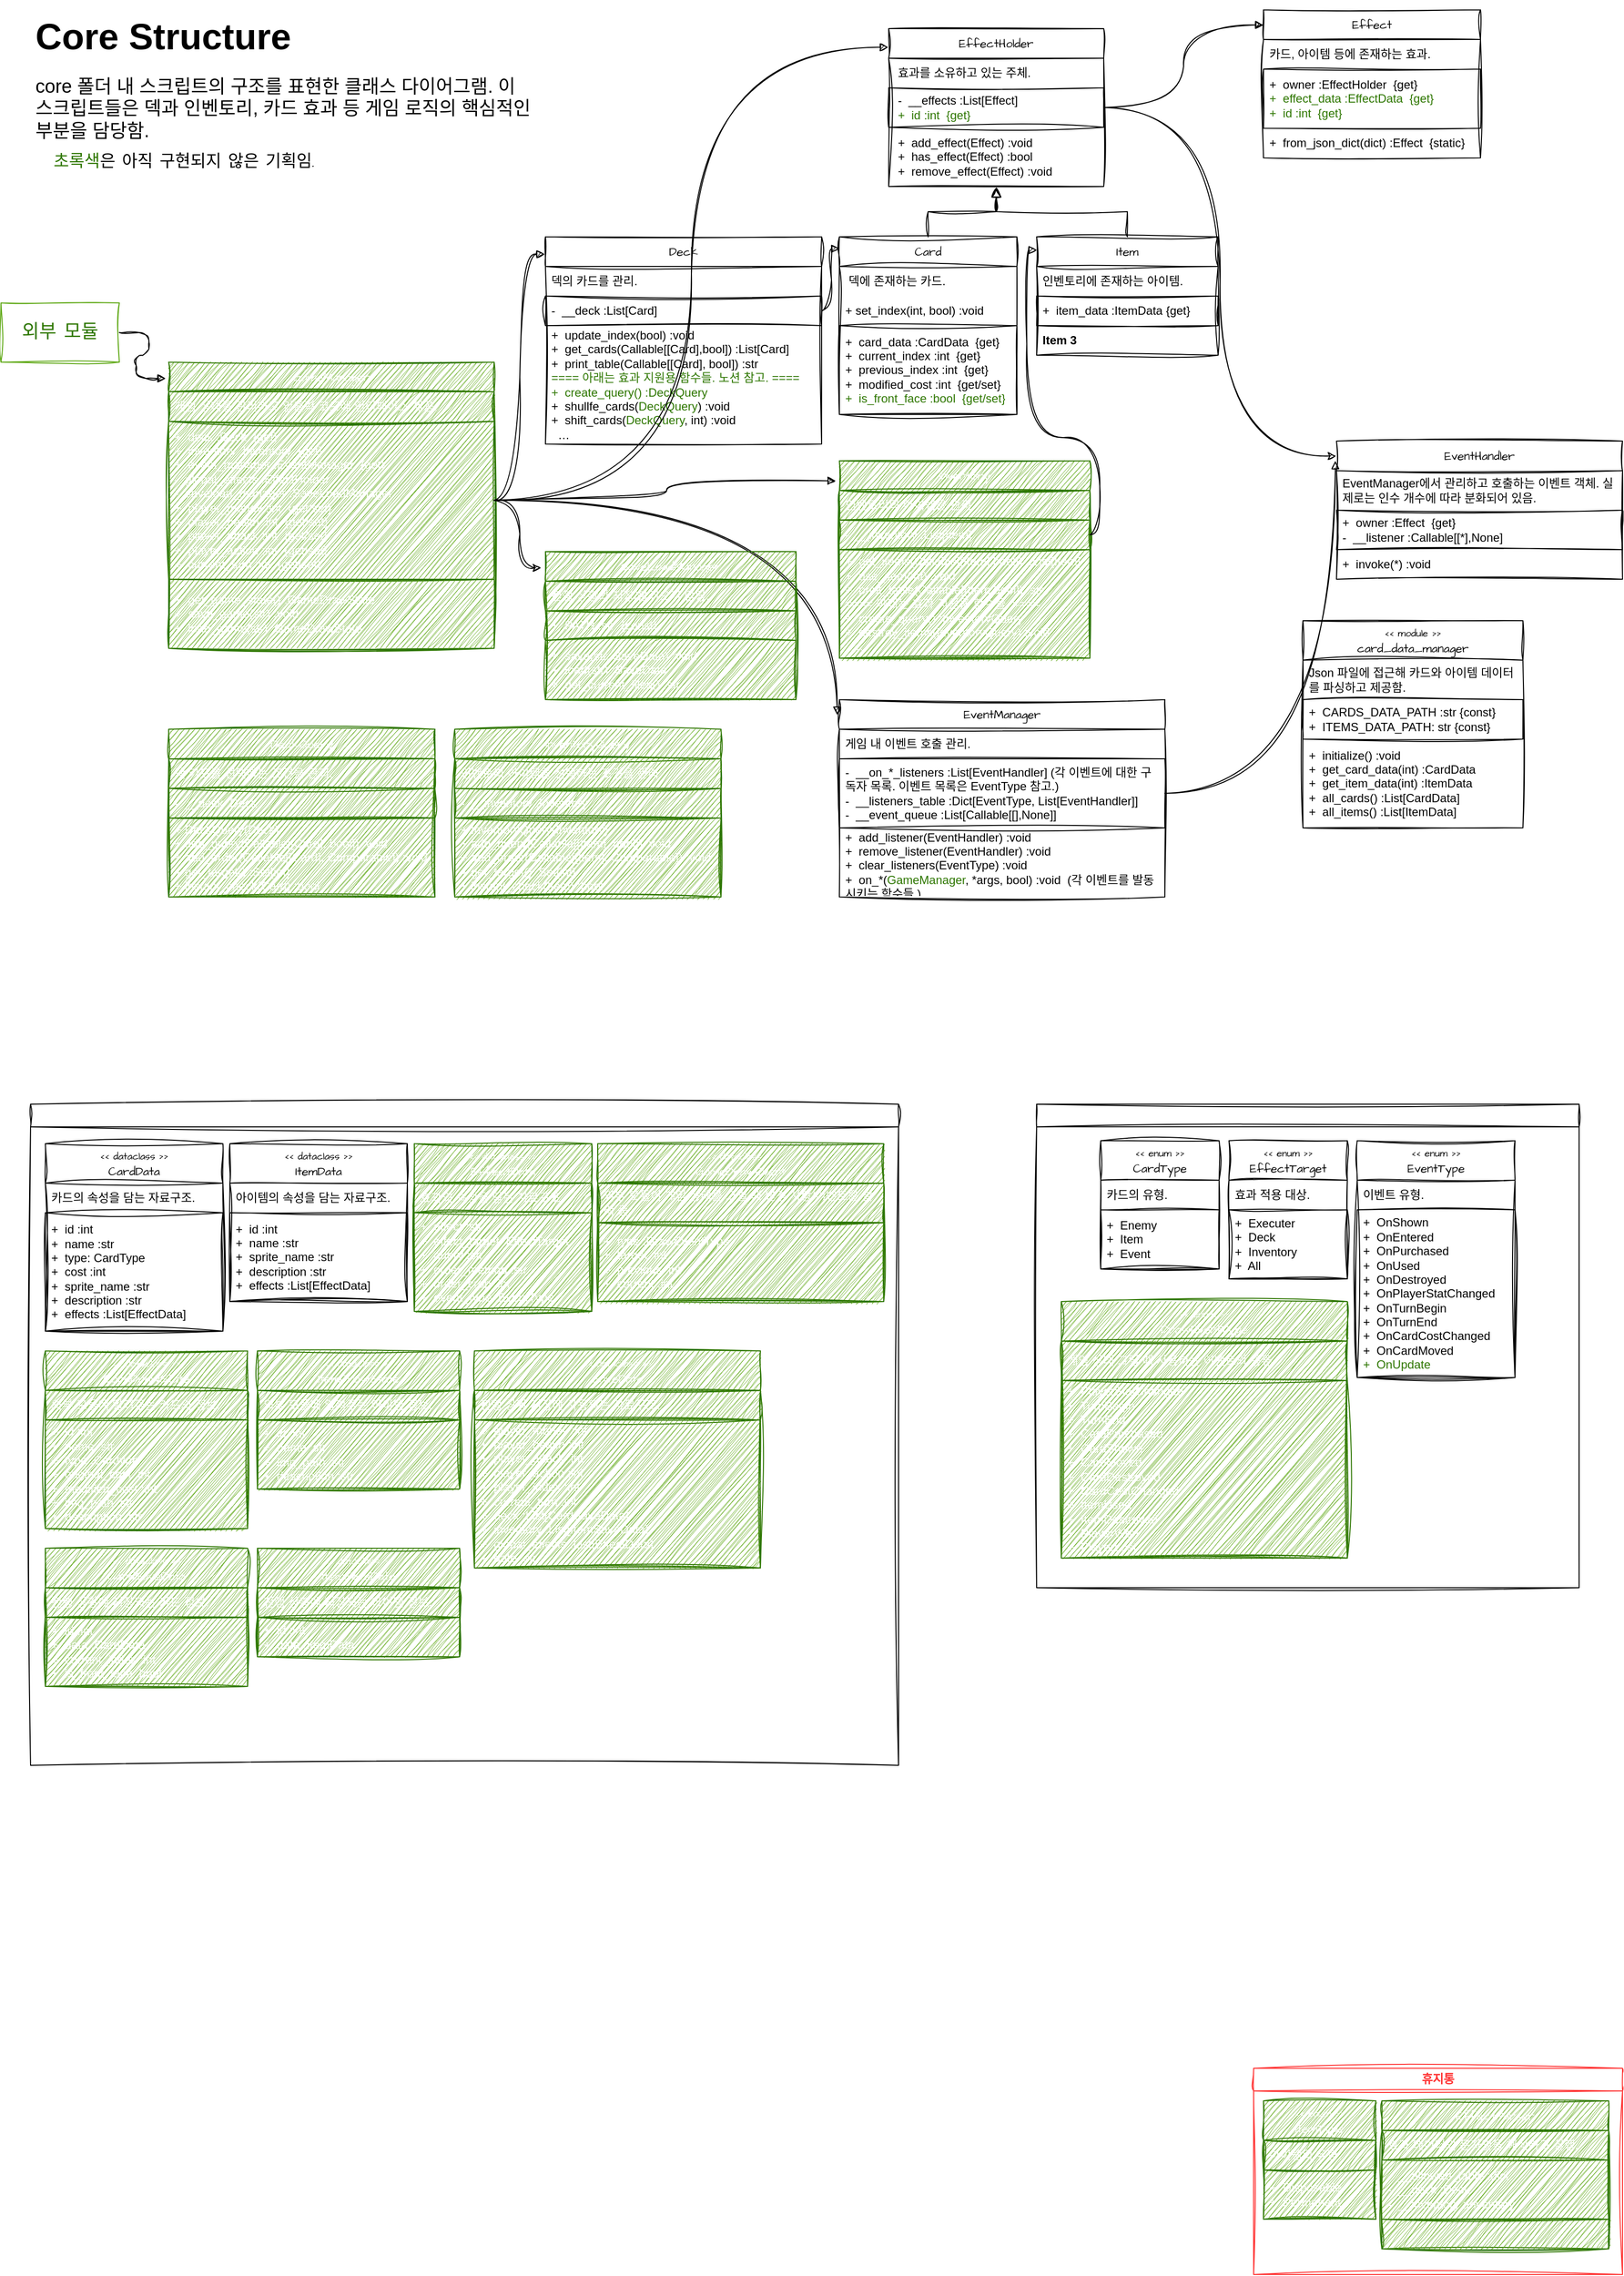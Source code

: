 <mxfile>
    <diagram id="jv4HWvHOGxTuTFB8GUG6" name="core_class_diagram">
        <mxGraphModel dx="1521" dy="735" grid="1" gridSize="10" guides="1" tooltips="1" connect="1" arrows="1" fold="1" page="1" pageScale="1" pageWidth="1654" pageHeight="2336" math="0" shadow="0">
            <root>
                <mxCell id="0"/>
                <mxCell id="1" parent="0"/>
                <mxCell id="2" value="&lt;font data-font-src=&quot;https://fonts.googleapis.com/css?family=Architects+Daughter&quot; face=&quot;Architects Daughter&quot;&gt;Card&lt;/font&gt;" style="swimlane;fontStyle=0;childLayout=stackLayout;horizontal=1;startSize=30;horizontalStack=0;resizeParent=1;resizeParentMax=0;resizeLast=0;collapsible=1;marginBottom=0;whiteSpace=wrap;html=1;rounded=0;sketch=1;curveFitting=1;jiggle=2;" parent="1" vertex="1">
                    <mxGeometry x="860" y="271" width="180" height="180" as="geometry"/>
                </mxCell>
                <mxCell id="3" value="&amp;nbsp;덱에 존재하는 카드." style="text;strokeColor=none;fillColor=none;align=left;verticalAlign=middle;spacingLeft=4;spacingRight=4;overflow=hidden;points=[[0,0.5],[1,0.5]];portConstraint=eastwest;rotatable=0;whiteSpace=wrap;html=1;rounded=0;sketch=1;curveFitting=1;jiggle=2;" parent="2" vertex="1">
                    <mxGeometry y="30" width="180" height="30" as="geometry"/>
                </mxCell>
                <mxCell id="5" value="+ set_index(int, bool) :void" style="text;strokeColor=none;fillColor=none;align=left;verticalAlign=middle;spacingLeft=4;spacingRight=4;overflow=hidden;points=[[0,0.5],[1,0.5]];portConstraint=eastwest;rotatable=0;whiteSpace=wrap;html=1;rounded=0;sketch=1;curveFitting=1;jiggle=2;" parent="2" vertex="1">
                    <mxGeometry y="60" width="180" height="30" as="geometry"/>
                </mxCell>
                <mxCell id="4" value="+&amp;nbsp; card_data :CardData&amp;nbsp; {get}&lt;br&gt;+&amp;nbsp; current_index :int&amp;nbsp; {get}&lt;br&gt;+&amp;nbsp; previous_index :int&amp;nbsp; {get}&lt;br&gt;+&amp;nbsp; modified_cost :int&amp;nbsp; {get/set}&lt;br&gt;&lt;font color=&quot;#2d7600&quot;&gt;+&amp;nbsp; is_front_face :bool&amp;nbsp; {get/set}&lt;/font&gt;" style="text;strokeColor=default;fillColor=none;align=left;verticalAlign=middle;spacingLeft=4;spacingRight=4;overflow=hidden;points=[[0,0.5],[1,0.5]];portConstraint=eastwest;rotatable=0;whiteSpace=wrap;html=1;rounded=0;sketch=1;curveFitting=1;jiggle=2;" parent="2" vertex="1">
                    <mxGeometry y="90" width="180" height="90" as="geometry"/>
                </mxCell>
                <mxCell id="6" value="&lt;font data-font-src=&quot;https://fonts.googleapis.com/css?family=Architects+Daughter&quot; face=&quot;Architects Daughter&quot;&gt;Item&lt;/font&gt;" style="swimlane;fontStyle=0;childLayout=stackLayout;horizontal=1;startSize=30;horizontalStack=0;resizeParent=1;resizeParentMax=0;resizeLast=0;collapsible=1;marginBottom=0;whiteSpace=wrap;html=1;rounded=0;sketch=1;curveFitting=1;jiggle=2;" parent="1" vertex="1">
                    <mxGeometry x="1060" y="271" width="184" height="120" as="geometry"/>
                </mxCell>
                <mxCell id="7" value="인벤토리에 존재하는 아이템." style="text;strokeColor=none;fillColor=none;align=left;verticalAlign=middle;spacingLeft=4;spacingRight=4;overflow=hidden;points=[[0,0.5],[1,0.5]];portConstraint=eastwest;rotatable=0;whiteSpace=wrap;html=1;rounded=0;sketch=1;curveFitting=1;jiggle=2;" parent="6" vertex="1">
                    <mxGeometry y="30" width="184" height="30" as="geometry"/>
                </mxCell>
                <mxCell id="8" value="+&amp;nbsp; item_data :ItemData {get}" style="text;strokeColor=default;fillColor=none;align=left;verticalAlign=middle;spacingLeft=4;spacingRight=4;overflow=hidden;points=[[0,0.5],[1,0.5]];portConstraint=eastwest;rotatable=0;whiteSpace=wrap;html=1;rounded=0;sketch=1;curveFitting=1;jiggle=2;" parent="6" vertex="1">
                    <mxGeometry y="60" width="184" height="30" as="geometry"/>
                </mxCell>
                <mxCell id="9" value="Item 3" style="text;strokeColor=none;fillColor=none;align=left;verticalAlign=middle;spacingLeft=4;spacingRight=4;overflow=hidden;points=[[0,0.5],[1,0.5]];portConstraint=eastwest;rotatable=0;whiteSpace=wrap;html=1;rounded=0;sketch=1;curveFitting=1;jiggle=2;fontStyle=1" parent="6" vertex="1">
                    <mxGeometry y="90" width="184" height="30" as="geometry"/>
                </mxCell>
                <mxCell id="10" value="&lt;font data-font-src=&quot;https://fonts.googleapis.com/css?family=Architects+Daughter&quot; face=&quot;Architects Daughter&quot;&gt;EffectHolder&lt;/font&gt;" style="swimlane;fontStyle=0;childLayout=stackLayout;horizontal=1;startSize=30;horizontalStack=0;resizeParent=1;resizeParentMax=0;resizeLast=0;collapsible=1;marginBottom=0;whiteSpace=wrap;html=1;rounded=0;sketch=1;curveFitting=1;jiggle=2;" parent="1" vertex="1">
                    <mxGeometry x="910" y="60" width="218" height="160" as="geometry"/>
                </mxCell>
                <mxCell id="11" value="&amp;nbsp;효과를 소유하고 있는 주체." style="text;strokeColor=none;fillColor=none;align=left;verticalAlign=middle;spacingLeft=4;spacingRight=4;overflow=hidden;points=[[0,0.5],[1,0.5]];portConstraint=eastwest;rotatable=0;whiteSpace=wrap;html=1;rounded=0;sketch=1;curveFitting=1;jiggle=2;" parent="10" vertex="1">
                    <mxGeometry y="30" width="218" height="30" as="geometry"/>
                </mxCell>
                <mxCell id="12" value="&amp;nbsp;-&amp;nbsp; __effects :List[Effect]&lt;br&gt;&amp;nbsp;&lt;font color=&quot;#2d7600&quot;&gt;+&amp;nbsp; id :int&amp;nbsp; {get}&lt;br&gt;&lt;/font&gt;" style="text;strokeColor=default;fillColor=none;align=left;verticalAlign=middle;spacingLeft=4;spacingRight=4;overflow=hidden;points=[[0,0.5],[1,0.5]];portConstraint=eastwest;rotatable=0;whiteSpace=wrap;html=1;rounded=0;sketch=1;curveFitting=1;jiggle=2;" parent="10" vertex="1">
                    <mxGeometry y="60" width="218" height="40" as="geometry"/>
                </mxCell>
                <mxCell id="13" value="&amp;nbsp;+&amp;nbsp; add_effect(Effect) :void&lt;br&gt;&amp;nbsp;+&amp;nbsp; has_effect(Effect) :bool&lt;br&gt;&amp;nbsp;+&amp;nbsp; remove_effect(Effect) :void" style="text;strokeColor=none;fillColor=none;align=left;verticalAlign=middle;spacingLeft=4;spacingRight=4;overflow=hidden;points=[[0,0.5],[1,0.5]];portConstraint=eastwest;rotatable=0;whiteSpace=wrap;html=1;rounded=0;sketch=1;curveFitting=1;jiggle=2;" parent="10" vertex="1">
                    <mxGeometry y="100" width="218" height="60" as="geometry"/>
                </mxCell>
                <mxCell id="15" value="" style="endArrow=block;html=1;exitX=0.5;exitY=0;exitDx=0;exitDy=0;entryX=0.501;entryY=1.01;entryDx=0;entryDy=0;entryPerimeter=0;endFill=0;strokeWidth=1;sketch=1;curveFitting=1;jiggle=2;rounded=0;edgeStyle=orthogonalEdgeStyle;endSize=8;" parent="1" source="2" target="13" edge="1">
                    <mxGeometry width="50" height="50" relative="1" as="geometry">
                        <mxPoint x="850" y="271" as="sourcePoint"/>
                        <mxPoint x="1068" y="301" as="targetPoint"/>
                    </mxGeometry>
                </mxCell>
                <mxCell id="16" value="" style="endArrow=block;html=1;exitX=0.5;exitY=0;exitDx=0;exitDy=0;endFill=0;strokeWidth=1;entryX=0.501;entryY=1.01;entryDx=0;entryDy=0;entryPerimeter=0;sketch=1;curveFitting=1;jiggle=2;rounded=0;edgeStyle=orthogonalEdgeStyle;endSize=8;" parent="1" source="6" target="13" edge="1">
                    <mxGeometry width="50" height="50" relative="1" as="geometry">
                        <mxPoint x="840" y="281" as="sourcePoint"/>
                        <mxPoint x="908" y="231" as="targetPoint"/>
                    </mxGeometry>
                </mxCell>
                <mxCell id="17" value="&lt;h1 style=&quot;&quot;&gt;&lt;font style=&quot;font-size: 37px;&quot;&gt;Core Structure&lt;/font&gt;&lt;/h1&gt;&lt;p style=&quot;&quot;&gt;&lt;font style=&quot;font-size: 19px;&quot;&gt;core 폴더 내 스크립트의 구조를 표현한 클래스 다이어그램. 이 스크립트들은 덱과 인벤토리, 카드 효과 등 게임 로직의 핵심적인 부분을 담당함.&lt;/font&gt;&lt;/p&gt;" style="text;html=1;strokeColor=none;fillColor=none;spacing=5;spacingTop=-20;whiteSpace=wrap;overflow=hidden;rounded=0;sketch=1;curveFitting=1;jiggle=2;" parent="1" vertex="1">
                    <mxGeometry x="40" y="41" width="510" height="139" as="geometry"/>
                </mxCell>
                <mxCell id="18" value="&lt;font style=&quot;&quot; data-font-src=&quot;https://fonts.googleapis.com/css?family=Architects+Daughter&quot; face=&quot;Architects Daughter&quot;&gt;&lt;font style=&quot;font-size: 10px;&quot;&gt;&amp;lt;&amp;lt; module &amp;gt;&amp;gt;&lt;/font&gt;&lt;br&gt;card_data_manager&lt;/font&gt;" style="swimlane;fontStyle=0;childLayout=stackLayout;horizontal=1;startSize=40;horizontalStack=0;resizeParent=1;resizeParentMax=0;resizeLast=0;collapsible=1;marginBottom=0;whiteSpace=wrap;html=1;rounded=0;sketch=1;curveFitting=1;jiggle=2;" parent="1" vertex="1">
                    <mxGeometry x="1330" y="660" width="223" height="210" as="geometry">
                        <mxRectangle x="41" y="720" width="150" height="40" as="alternateBounds"/>
                    </mxGeometry>
                </mxCell>
                <mxCell id="19" value="Json 파일에 접근해 카드와 아이템 데이터를 파싱하고 제공함." style="text;strokeColor=none;fillColor=none;align=left;verticalAlign=middle;spacingLeft=4;spacingRight=4;overflow=hidden;points=[[0,0.5],[1,0.5]];portConstraint=eastwest;rotatable=0;whiteSpace=wrap;html=1;rounded=0;sketch=1;curveFitting=1;jiggle=2;" parent="18" vertex="1">
                    <mxGeometry y="40" width="223" height="40" as="geometry"/>
                </mxCell>
                <mxCell id="20" value="+&amp;nbsp; CARDS_DATA_PATH :str {const}&lt;br&gt;+&amp;nbsp; ITEMS_DATA_PATH: str {const}" style="text;strokeColor=default;fillColor=none;align=left;verticalAlign=middle;spacingLeft=4;spacingRight=4;overflow=hidden;points=[[0,0.5],[1,0.5]];portConstraint=eastwest;rotatable=0;whiteSpace=wrap;html=1;rounded=0;sketch=1;curveFitting=1;jiggle=2;" parent="18" vertex="1">
                    <mxGeometry y="80" width="223" height="40" as="geometry"/>
                </mxCell>
                <mxCell id="21" value="+&amp;nbsp; initialize() :void&lt;br&gt;+&amp;nbsp; get_card_data(int) :CardData&lt;br&gt;+&amp;nbsp; get_item_data(int) :ItemData&lt;br&gt;+&amp;nbsp; all_cards() :List[CardData]&lt;br&gt;+&amp;nbsp; all_items() :List[ItemData]" style="text;strokeColor=none;fillColor=none;align=left;verticalAlign=middle;spacingLeft=4;spacingRight=4;overflow=hidden;points=[[0,0.5],[1,0.5]];portConstraint=eastwest;rotatable=0;whiteSpace=wrap;html=1;rounded=0;sketch=1;curveFitting=1;jiggle=2;" parent="18" vertex="1">
                    <mxGeometry y="120" width="223" height="90" as="geometry"/>
                </mxCell>
                <mxCell id="22" value="&lt;font data-font-src=&quot;https://fonts.googleapis.com/css?family=Architects+Daughter&quot; face=&quot;Architects Daughter&quot;&gt;Deck&lt;/font&gt;" style="swimlane;fontStyle=0;childLayout=stackLayout;horizontal=1;startSize=30;horizontalStack=0;resizeParent=1;resizeParentMax=0;resizeLast=0;collapsible=1;marginBottom=0;whiteSpace=wrap;html=1;rounded=0;sketch=1;curveFitting=1;jiggle=2;" parent="1" vertex="1">
                    <mxGeometry x="562" y="271" width="280" height="210" as="geometry"/>
                </mxCell>
                <mxCell id="23" value="덱의 카드를 관리." style="text;strokeColor=none;fillColor=none;align=left;verticalAlign=middle;spacingLeft=4;spacingRight=4;overflow=hidden;points=[[0,0.5],[1,0.5]];portConstraint=eastwest;rotatable=0;whiteSpace=wrap;html=1;rounded=0;sketch=1;curveFitting=1;jiggle=2;" parent="22" vertex="1">
                    <mxGeometry y="30" width="280" height="30" as="geometry"/>
                </mxCell>
                <mxCell id="24" value="-&amp;nbsp; __deck :List[Card]" style="text;strokeColor=default;fillColor=none;align=left;verticalAlign=middle;spacingLeft=4;spacingRight=4;overflow=hidden;points=[[0,0.5],[1,0.5]];portConstraint=eastwest;rotatable=0;whiteSpace=wrap;html=1;rounded=0;sketch=1;curveFitting=1;jiggle=2;" parent="22" vertex="1">
                    <mxGeometry y="60" width="280" height="30" as="geometry"/>
                </mxCell>
                <mxCell id="25" value="+&amp;nbsp; update_index(bool) :void&lt;br&gt;+&amp;nbsp; get_cards(Callable[[Card],bool]) :List[Card]&lt;br&gt;+&amp;nbsp; print_table(Callable[[Card], bool]) :str&lt;br&gt;&lt;font color=&quot;#2d7600&quot;&gt;==== 아래는 효과 지원용 함수들. 노션 참고. ====&lt;br&gt;+&amp;nbsp; create_query() :DeckQuery&lt;/font&gt;&lt;br&gt;+&amp;nbsp; shullfe_cards(&lt;font color=&quot;#2d7600&quot;&gt;DeckQuery&lt;/font&gt;) :void&lt;br&gt;+&amp;nbsp; shift_cards(&lt;font color=&quot;#2d7600&quot;&gt;DeckQuery&lt;/font&gt;, int) :void&lt;br&gt;&amp;nbsp; …" style="text;strokeColor=none;fillColor=none;align=left;verticalAlign=middle;spacingLeft=4;spacingRight=4;overflow=hidden;points=[[0,0.5],[1,0.5]];portConstraint=eastwest;rotatable=0;whiteSpace=wrap;html=1;rounded=0;sketch=1;curveFitting=1;jiggle=2;" parent="22" vertex="1">
                    <mxGeometry y="90" width="280" height="120" as="geometry"/>
                </mxCell>
                <mxCell id="26" value="&lt;font data-font-src=&quot;https://fonts.googleapis.com/css?family=Architects+Daughter&quot; face=&quot;Architects Daughter&quot;&gt;Effect&lt;/font&gt;" style="swimlane;fontStyle=0;childLayout=stackLayout;horizontal=1;startSize=30;horizontalStack=0;resizeParent=1;resizeParentMax=0;resizeLast=0;collapsible=1;marginBottom=0;whiteSpace=wrap;html=1;rounded=0;sketch=1;curveFitting=1;jiggle=2;" parent="1" vertex="1">
                    <mxGeometry x="1290" y="41" width="220" height="150" as="geometry"/>
                </mxCell>
                <mxCell id="27" value="카드, 아이템 등에 존재하는 효과." style="text;strokeColor=none;fillColor=none;align=left;verticalAlign=middle;spacingLeft=4;spacingRight=4;overflow=hidden;points=[[0,0.5],[1,0.5]];portConstraint=eastwest;rotatable=0;whiteSpace=wrap;html=1;rounded=0;sketch=1;curveFitting=1;jiggle=2;" parent="26" vertex="1">
                    <mxGeometry y="30" width="220" height="30" as="geometry"/>
                </mxCell>
                <mxCell id="28" value="+&amp;nbsp; owner :EffectHolder&amp;nbsp; {get}&lt;br&gt;&lt;font color=&quot;#2d7600&quot;&gt;+&amp;nbsp; effect_data :EffectData&amp;nbsp; {get}&lt;br&gt;+&amp;nbsp; id :int&amp;nbsp; {get}&lt;br&gt;&lt;/font&gt;" style="text;strokeColor=default;fillColor=none;align=left;verticalAlign=middle;spacingLeft=4;spacingRight=4;overflow=hidden;points=[[0,0.5],[1,0.5]];portConstraint=eastwest;rotatable=0;whiteSpace=wrap;html=1;rounded=0;sketch=1;curveFitting=1;jiggle=2;" parent="26" vertex="1">
                    <mxGeometry y="60" width="220" height="60" as="geometry"/>
                </mxCell>
                <mxCell id="29" value="+&amp;nbsp; from_json_dict(dict) :Effect&amp;nbsp; {static}" style="text;strokeColor=none;fillColor=none;align=left;verticalAlign=middle;spacingLeft=4;spacingRight=4;overflow=hidden;points=[[0,0.5],[1,0.5]];portConstraint=eastwest;rotatable=0;whiteSpace=wrap;html=1;rounded=0;sketch=1;curveFitting=1;jiggle=2;" parent="26" vertex="1">
                    <mxGeometry y="120" width="220" height="30" as="geometry"/>
                </mxCell>
                <mxCell id="30" value="&lt;font data-font-src=&quot;https://fonts.googleapis.com/css?family=Architects+Daughter&quot; face=&quot;Architects Daughter&quot;&gt;EventManager&lt;/font&gt;" style="swimlane;fontStyle=0;childLayout=stackLayout;horizontal=1;startSize=30;horizontalStack=0;resizeParent=1;resizeParentMax=0;resizeLast=0;collapsible=1;marginBottom=0;whiteSpace=wrap;html=1;rounded=0;sketch=1;curveFitting=1;jiggle=2;" parent="1" vertex="1">
                    <mxGeometry x="860" y="740" width="330" height="200" as="geometry"/>
                </mxCell>
                <mxCell id="31" value="게임 내 이벤트 호출 관리." style="text;strokeColor=none;fillColor=none;align=left;verticalAlign=middle;spacingLeft=4;spacingRight=4;overflow=hidden;points=[[0,0.5],[1,0.5]];portConstraint=eastwest;rotatable=0;whiteSpace=wrap;html=1;rounded=0;sketch=1;curveFitting=1;jiggle=2;" parent="30" vertex="1">
                    <mxGeometry y="30" width="330" height="30" as="geometry"/>
                </mxCell>
                <mxCell id="32" value="-&amp;nbsp; __on_*_listeners :List[EventHandler] (각 이벤트에 대한 구독자 목록. 이벤트 목록은 EventType 참고.)&lt;br&gt;-&amp;nbsp; __listeners_table :Dict[EventType, List[EventHandler]]&lt;br&gt;-&amp;nbsp; __event_queue :List[Callable[[],None]]" style="text;strokeColor=default;fillColor=none;align=left;verticalAlign=middle;spacingLeft=4;spacingRight=4;overflow=hidden;points=[[0,0.5],[1,0.5]];portConstraint=eastwest;rotatable=0;whiteSpace=wrap;html=1;rounded=0;sketch=1;curveFitting=1;jiggle=2;" parent="30" vertex="1">
                    <mxGeometry y="60" width="330" height="70" as="geometry"/>
                </mxCell>
                <mxCell id="33" value="+&amp;nbsp; add_listener(EventHandler) :void&lt;br&gt;+&amp;nbsp; remove_listener(EventHandler) :void&lt;br&gt;+&amp;nbsp; clear_listeners(EventType) :void&lt;br&gt;+&amp;nbsp; on_*(&lt;font color=&quot;#2d7600&quot;&gt;GameManager&lt;/font&gt;, *args, bool) :void&amp;nbsp; (각 이벤트를 발동시키는 함수들.)" style="text;strokeColor=none;fillColor=none;align=left;verticalAlign=middle;spacingLeft=4;spacingRight=4;overflow=hidden;points=[[0,0.5],[1,0.5]];portConstraint=eastwest;rotatable=0;whiteSpace=wrap;html=1;rounded=0;sketch=1;curveFitting=1;jiggle=2;" parent="30" vertex="1">
                    <mxGeometry y="130" width="330" height="70" as="geometry"/>
                </mxCell>
                <mxCell id="49" value="&lt;font data-font-src=&quot;https://fonts.googleapis.com/css?family=Architects+Daughter&quot; face=&quot;Architects Daughter&quot;&gt;EventHandler&lt;/font&gt;" style="swimlane;fontStyle=0;childLayout=stackLayout;horizontal=1;startSize=30;horizontalStack=0;resizeParent=1;resizeParentMax=0;resizeLast=0;collapsible=1;marginBottom=0;whiteSpace=wrap;html=1;rounded=0;sketch=1;curveFitting=1;jiggle=2;" parent="1" vertex="1">
                    <mxGeometry x="1364" y="478" width="290" height="140" as="geometry"/>
                </mxCell>
                <mxCell id="50" value="EventManager에서 관리하고 호출하는 이벤트 객체. 실제로는 인수 개수에 따라 분화되어 있음." style="text;strokeColor=none;fillColor=none;align=left;verticalAlign=middle;spacingLeft=4;spacingRight=4;overflow=hidden;points=[[0,0.5],[1,0.5]];portConstraint=eastwest;rotatable=0;whiteSpace=wrap;html=1;rounded=0;sketch=1;curveFitting=1;jiggle=2;" parent="49" vertex="1">
                    <mxGeometry y="30" width="290" height="40" as="geometry"/>
                </mxCell>
                <mxCell id="51" value="+&amp;nbsp; owner :Effect&amp;nbsp; {get}&lt;br&gt;-&amp;nbsp; __listener :Callable[[*],None]" style="text;strokeColor=default;fillColor=none;align=left;verticalAlign=middle;spacingLeft=4;spacingRight=4;overflow=hidden;points=[[0,0.5],[1,0.5]];portConstraint=eastwest;rotatable=0;whiteSpace=wrap;html=1;rounded=0;sketch=1;curveFitting=1;jiggle=2;" parent="49" vertex="1">
                    <mxGeometry y="70" width="290" height="40" as="geometry"/>
                </mxCell>
                <mxCell id="52" value="+&amp;nbsp; invoke(*) :void" style="text;strokeColor=none;fillColor=none;align=left;verticalAlign=middle;spacingLeft=4;spacingRight=4;overflow=hidden;points=[[0,0.5],[1,0.5]];portConstraint=eastwest;rotatable=0;whiteSpace=wrap;html=1;rounded=0;sketch=1;curveFitting=1;jiggle=2;" parent="49" vertex="1">
                    <mxGeometry y="110" width="290" height="30" as="geometry"/>
                </mxCell>
                <mxCell id="63" style="edgeStyle=orthogonalEdgeStyle;sketch=1;hachureGap=4;jiggle=2;curveFitting=1;html=1;exitX=1;exitY=0.5;exitDx=0;exitDy=0;entryX=0;entryY=0.102;entryDx=0;entryDy=0;entryPerimeter=0;fontFamily=Architects Daughter;fontSource=https%3A%2F%2Ffonts.googleapis.com%2Fcss%3Ffamily%3DArchitects%2BDaughter;fontSize=16;endArrow=block;endFill=1;strokeWidth=1;curved=1;" parent="1" source="12" target="26" edge="1">
                    <mxGeometry relative="1" as="geometry"/>
                </mxCell>
                <mxCell id="65" style="edgeStyle=orthogonalEdgeStyle;sketch=1;hachureGap=4;jiggle=2;curveFitting=1;html=1;exitX=1;exitY=0.5;exitDx=0;exitDy=0;entryX=0.001;entryY=0.067;entryDx=0;entryDy=0;entryPerimeter=0;fontFamily=Architects Daughter;fontSource=https%3A%2F%2Ffonts.googleapis.com%2Fcss%3Ffamily%3DArchitects%2BDaughter;fontSize=16;endArrow=block;endFill=1;strokeWidth=1;curved=1;" parent="1" source="24" target="2" edge="1">
                    <mxGeometry relative="1" as="geometry">
                        <mxPoint x="667" y="392" as="sourcePoint"/>
                        <mxPoint x="834" y="332.3" as="targetPoint"/>
                    </mxGeometry>
                </mxCell>
                <mxCell id="73" value="&lt;font color=&quot;#2d7600&quot; style=&quot;font-size: 17px;&quot;&gt;초록색&lt;/font&gt;은 아직 구현되지 않은 기획임." style="text;html=1;align=center;verticalAlign=middle;resizable=0;points=[];autosize=1;strokeColor=none;fillColor=none;fontSize=17;fontFamily=Architects Daughter;sketch=1;hachureGap=4;jiggle=2;curveFitting=1;fontSource=https%3A%2F%2Ffonts.googleapis.com%2Fcss%3Ffamily%3DArchitects%2BDaughter;" parent="1" vertex="1">
                    <mxGeometry x="40" y="180" width="310" height="30" as="geometry"/>
                </mxCell>
                <mxCell id="74" value="&lt;font face=&quot;Architects Daughter&quot;&gt;Inventory&lt;/font&gt;" style="swimlane;fontStyle=0;childLayout=stackLayout;horizontal=1;startSize=30;horizontalStack=0;resizeParent=1;resizeParentMax=0;resizeLast=0;collapsible=1;marginBottom=0;whiteSpace=wrap;html=1;rounded=0;sketch=1;curveFitting=1;jiggle=2;fillColor=#60a917;fontColor=#ffffff;strokeColor=#2D7600;" parent="1" vertex="1">
                    <mxGeometry x="860" y="498" width="254" height="200" as="geometry"/>
                </mxCell>
                <mxCell id="75" value="인벤토리의 아이템을 관리." style="text;strokeColor=#2D7600;fillColor=#60a917;align=left;verticalAlign=middle;spacingLeft=4;spacingRight=4;overflow=hidden;points=[[0,0.5],[1,0.5]];portConstraint=eastwest;rotatable=0;whiteSpace=wrap;html=1;rounded=0;sketch=1;curveFitting=1;jiggle=2;fontColor=#ffffff;" parent="74" vertex="1">
                    <mxGeometry y="30" width="254" height="30" as="geometry"/>
                </mxCell>
                <mxCell id="76" value="-&amp;nbsp; __inventory :List[Item]" style="text;strokeColor=#2D7600;fillColor=#60a917;align=left;verticalAlign=middle;spacingLeft=4;spacingRight=4;overflow=hidden;points=[[0,0.5],[1,0.5]];portConstraint=eastwest;rotatable=0;whiteSpace=wrap;html=1;rounded=0;sketch=1;curveFitting=1;jiggle=2;fontColor=#ffffff;" parent="74" vertex="1">
                    <mxGeometry y="60" width="254" height="30" as="geometry"/>
                </mxCell>
                <mxCell id="77" value="+&amp;nbsp; get_items(Callable[[Item],bool])&amp;nbsp; :List[Item]&lt;br&gt;+&amp;nbsp; use_item(int) :void&lt;br&gt;+&amp;nbsp; print_table(Callable[[Item,bool]) :str&lt;br&gt;==== 아래는 효과 지원용 함수들. ====&lt;br&gt;+&amp;nbsp; create_query() :InventoryQuery&lt;br&gt;+&amp;nbsp; destroy_items(InventoryQuery) :void&lt;br&gt;&amp;nbsp; …" style="text;strokeColor=#2D7600;fillColor=#60a917;align=left;verticalAlign=middle;spacingLeft=4;spacingRight=4;overflow=hidden;points=[[0,0.5],[1,0.5]];portConstraint=eastwest;rotatable=0;whiteSpace=wrap;html=1;rounded=0;sketch=1;curveFitting=1;jiggle=2;fontColor=#ffffff;" parent="74" vertex="1">
                    <mxGeometry y="90" width="254" height="110" as="geometry"/>
                </mxCell>
                <mxCell id="78" style="edgeStyle=orthogonalEdgeStyle;curved=1;sketch=1;hachureGap=4;jiggle=2;curveFitting=1;html=1;exitX=1;exitY=0.5;exitDx=0;exitDy=0;entryX=0.002;entryY=0.112;entryDx=0;entryDy=0;entryPerimeter=0;strokeWidth=1;fontFamily=Architects Daughter;fontSource=https%3A%2F%2Ffonts.googleapis.com%2Fcss%3Ffamily%3DArchitects%2BDaughter;fontSize=12;fontColor=#2d7600;endArrow=block;endFill=1;" parent="1" source="76" target="6" edge="1">
                    <mxGeometry relative="1" as="geometry"/>
                </mxCell>
                <mxCell id="82" value="&lt;font data-font-src=&quot;https://fonts.googleapis.com/css?family=Architects+Daughter&quot; face=&quot;Architects Daughter&quot;&gt;GameManager&lt;/font&gt;" style="swimlane;fontStyle=0;childLayout=stackLayout;horizontal=1;startSize=30;horizontalStack=0;resizeParent=1;resizeParentMax=0;resizeLast=0;collapsible=1;marginBottom=0;whiteSpace=wrap;html=1;rounded=0;sketch=1;curveFitting=1;jiggle=2;strokeColor=#2D7600;fillColor=#60a917;fontColor=#ffffff;" parent="1" vertex="1">
                    <mxGeometry x="180" y="398" width="330" height="290" as="geometry"/>
                </mxCell>
                <mxCell id="83" value="게임 상태를 관리하고 입출력 코드에 인터페이스 제공." style="text;strokeColor=#2D7600;fillColor=#60a917;align=left;verticalAlign=middle;spacingLeft=4;spacingRight=4;overflow=hidden;points=[[0,0.5],[1,0.5]];portConstraint=eastwest;rotatable=0;whiteSpace=wrap;html=1;rounded=0;sketch=1;curveFitting=1;jiggle=2;fontColor=#ffffff;" parent="82" vertex="1">
                    <mxGeometry y="30" width="330" height="30" as="geometry"/>
                </mxCell>
                <mxCell id="84" value="+&amp;nbsp; deck :Deck&amp;nbsp; {get}&lt;br&gt;+&amp;nbsp; inventory :Inventory&amp;nbsp; {get}&lt;br&gt;+&amp;nbsp; event_manager :EventManager&amp;nbsp; {get}&lt;br&gt;-&amp;nbsp; global_effects :EffectHolder&lt;br&gt;-&amp;nbsp; saveload_manager :SaveLoadManager&lt;br&gt;+&amp;nbsp; player_money :int&amp;nbsp; {get/set}&lt;br&gt;+&amp;nbsp; player_health :int&amp;nbsp; {get/set}&lt;br&gt;+&amp;nbsp; player_attack :int&amp;nbsp; {get/set}&lt;br&gt;+&amp;nbsp; player_action :int&amp;nbsp; {get/set}&lt;br&gt;+&amp;nbsp; current_turn :int&amp;nbsp; {get/set}" style="text;strokeColor=#2D7600;fillColor=#60a917;align=left;verticalAlign=middle;spacingLeft=4;spacingRight=4;overflow=hidden;points=[[0,0.5],[1,0.5]];portConstraint=eastwest;rotatable=0;whiteSpace=wrap;html=1;rounded=0;sketch=1;curveFitting=1;jiggle=2;fontColor=#ffffff;" parent="82" vertex="1">
                    <mxGeometry y="60" width="330" height="160" as="geometry"/>
                </mxCell>
                <mxCell id="85" value="+&amp;nbsp; get_game_state() :GameDrawState&lt;br&gt;+&amp;nbsp; save_game(str) :void&lt;br&gt;+&amp;nbsp; load_game(str) :GameDrawState" style="text;strokeColor=#2D7600;fillColor=#60a917;align=left;verticalAlign=middle;spacingLeft=4;spacingRight=4;overflow=hidden;points=[[0,0.5],[1,0.5]];portConstraint=eastwest;rotatable=0;whiteSpace=wrap;html=1;rounded=0;sketch=1;curveFitting=1;jiggle=2;fontColor=#ffffff;" parent="82" vertex="1">
                    <mxGeometry y="220" width="330" height="70" as="geometry"/>
                </mxCell>
                <mxCell id="86" value="&lt;font&gt;휴지통&lt;/font&gt;" style="swimlane;whiteSpace=wrap;html=1;sketch=1;hachureGap=4;jiggle=2;curveFitting=1;fontFamily=Architects Daughter;fontSource=https%3A%2F%2Ffonts.googleapis.com%2Fcss%3Ffamily%3DArchitects%2BDaughter;fontSize=12;fontColor=#FF3333;strokeColor=#FF3333;" parent="1" vertex="1">
                    <mxGeometry x="1280" y="2127" width="374" height="209" as="geometry"/>
                </mxCell>
                <mxCell id="79" value="&lt;span style=&quot;font-family: &amp;quot;Architects Daughter&amp;quot;; font-size: 10px;&quot;&gt;&amp;lt;&amp;lt; enum &amp;gt;&amp;gt;&lt;/span&gt;&lt;font face=&quot;Architects Daughter&quot;&gt;&lt;br&gt;ItemType&lt;/font&gt;" style="swimlane;fontStyle=0;childLayout=stackLayout;horizontal=1;startSize=40;horizontalStack=0;resizeParent=1;resizeParentMax=0;resizeLast=0;collapsible=1;marginBottom=0;whiteSpace=wrap;html=1;rounded=0;sketch=1;curveFitting=1;jiggle=2;fillColor=#60a917;fontColor=#ffffff;strokeColor=#2D7600;" parent="86" vertex="1">
                    <mxGeometry x="10" y="33" width="114" height="120" as="geometry"/>
                </mxCell>
                <mxCell id="80" value="아이템의 유형." style="text;strokeColor=#2D7600;fillColor=#60a917;align=left;verticalAlign=middle;spacingLeft=4;spacingRight=4;overflow=hidden;points=[[0,0.5],[1,0.5]];portConstraint=eastwest;rotatable=0;whiteSpace=wrap;html=1;rounded=0;sketch=1;curveFitting=1;jiggle=2;fontColor=#ffffff;" parent="79" vertex="1">
                    <mxGeometry y="40" width="114" height="30" as="geometry"/>
                </mxCell>
                <mxCell id="81" value="+&amp;nbsp; Disposable&lt;br&gt;+&amp;nbsp; Permanent" style="text;strokeColor=#2D7600;fillColor=#60a917;align=left;verticalAlign=middle;spacingLeft=4;spacingRight=4;overflow=hidden;points=[[0,0.5],[1,0.5]];portConstraint=eastwest;rotatable=0;whiteSpace=wrap;html=1;rounded=0;sketch=1;curveFitting=1;jiggle=2;fontColor=#ffffff;" parent="79" vertex="1">
                    <mxGeometry y="70" width="114" height="50" as="geometry"/>
                </mxCell>
                <mxCell id="121" value="&lt;font data-font-src=&quot;https://fonts.googleapis.com/css?family=Architects+Daughter&quot; face=&quot;Architects Daughter&quot;&gt;EffectParser&lt;/font&gt;" style="swimlane;fontStyle=0;childLayout=stackLayout;horizontal=1;startSize=30;horizontalStack=0;resizeParent=1;resizeParentMax=0;resizeLast=0;collapsible=1;marginBottom=0;whiteSpace=wrap;html=1;rounded=0;sketch=1;curveFitting=1;jiggle=2;strokeColor=#2D7600;fillColor=#60a917;fontColor=#ffffff;" parent="86" vertex="1">
                    <mxGeometry x="130" y="33" width="230" height="150" as="geometry"/>
                </mxCell>
                <mxCell id="122" value="효과 데이터의 문자열을 해석하고 실행." style="text;strokeColor=#2D7600;fillColor=#60a917;align=left;verticalAlign=middle;spacingLeft=4;spacingRight=4;overflow=hidden;points=[[0,0.5],[1,0.5]];portConstraint=eastwest;rotatable=0;whiteSpace=wrap;html=1;rounded=0;sketch=1;curveFitting=1;jiggle=2;fontColor=#ffffff;" parent="121" vertex="1">
                    <mxGeometry y="30" width="230" height="30" as="geometry"/>
                </mxCell>
                <mxCell id="123" value="-&amp;nbsp; __allowed_table :dict&lt;br&gt;-&amp;nbsp; __deck :Deck&lt;br&gt;-&amp;nbsp; __inventory :Inventory" style="text;strokeColor=#2D7600;fillColor=#60a917;align=left;verticalAlign=middle;spacingLeft=4;spacingRight=4;overflow=hidden;points=[[0,0.5],[1,0.5]];portConstraint=eastwest;rotatable=0;whiteSpace=wrap;html=1;rounded=0;sketch=1;curveFitting=1;jiggle=2;fontColor=#ffffff;" parent="121" vertex="1">
                    <mxGeometry y="60" width="230" height="60" as="geometry"/>
                </mxCell>
                <mxCell id="124" value="" style="text;strokeColor=#2D7600;fillColor=#60a917;align=left;verticalAlign=middle;spacingLeft=4;spacingRight=4;overflow=hidden;points=[[0,0.5],[1,0.5]];portConstraint=eastwest;rotatable=0;whiteSpace=wrap;html=1;rounded=0;sketch=1;curveFitting=1;jiggle=2;fontColor=#ffffff;" parent="121" vertex="1">
                    <mxGeometry y="120" width="230" height="30" as="geometry"/>
                </mxCell>
                <mxCell id="88" style="edgeStyle=orthogonalEdgeStyle;curved=1;sketch=1;hachureGap=4;jiggle=2;curveFitting=1;html=1;exitX=1;exitY=0.5;exitDx=0;exitDy=0;entryX=-0.004;entryY=0.143;entryDx=0;entryDy=0;entryPerimeter=0;strokeWidth=1;fontFamily=Architects Daughter;fontSource=https%3A%2F%2Ffonts.googleapis.com%2Fcss%3Ffamily%3DArchitects%2BDaughter;fontSize=12;fontColor=#2D7600;endArrow=block;endFill=1;" parent="1" source="32" target="49" edge="1">
                    <mxGeometry relative="1" as="geometry"/>
                </mxCell>
                <mxCell id="89" style="edgeStyle=orthogonalEdgeStyle;curved=1;sketch=1;hachureGap=4;jiggle=2;curveFitting=1;html=1;exitX=1;exitY=0.5;exitDx=0;exitDy=0;entryX=-0.002;entryY=0.084;entryDx=0;entryDy=0;entryPerimeter=0;strokeWidth=1;fontFamily=Architects Daughter;fontSource=https%3A%2F%2Ffonts.googleapis.com%2Fcss%3Ffamily%3DArchitects%2BDaughter;fontSize=12;fontColor=#2D7600;endArrow=block;endFill=1;" parent="1" source="84" target="22" edge="1">
                    <mxGeometry relative="1" as="geometry"/>
                </mxCell>
                <mxCell id="90" style="edgeStyle=orthogonalEdgeStyle;curved=1;sketch=1;hachureGap=4;jiggle=2;curveFitting=1;html=1;exitX=1;exitY=0.5;exitDx=0;exitDy=0;entryX=-0.014;entryY=0.101;entryDx=0;entryDy=0;entryPerimeter=0;strokeWidth=1;fontFamily=Architects Daughter;fontSource=https%3A%2F%2Ffonts.googleapis.com%2Fcss%3Ffamily%3DArchitects%2BDaughter;fontSize=12;fontColor=#2D7600;endArrow=block;endFill=1;" parent="1" source="84" target="74" edge="1">
                    <mxGeometry relative="1" as="geometry"/>
                </mxCell>
                <mxCell id="91" style="edgeStyle=orthogonalEdgeStyle;curved=1;sketch=1;hachureGap=4;jiggle=2;curveFitting=1;html=1;exitX=1;exitY=0.5;exitDx=0;exitDy=0;entryX=-0.007;entryY=0.078;entryDx=0;entryDy=0;entryPerimeter=0;strokeWidth=1;fontFamily=Architects Daughter;fontSource=https%3A%2F%2Ffonts.googleapis.com%2Fcss%3Ffamily%3DArchitects%2BDaughter;fontSize=12;fontColor=#2D7600;endArrow=block;endFill=1;" parent="1" source="84" target="30" edge="1">
                    <mxGeometry relative="1" as="geometry"/>
                </mxCell>
                <mxCell id="92" style="edgeStyle=orthogonalEdgeStyle;sketch=1;hachureGap=4;jiggle=2;curveFitting=1;html=1;exitX=1;exitY=0.5;exitDx=0;exitDy=0;entryX=-0.002;entryY=0.118;entryDx=0;entryDy=0;entryPerimeter=0;strokeWidth=1;fontFamily=Architects Daughter;fontSource=https%3A%2F%2Ffonts.googleapis.com%2Fcss%3Ffamily%3DArchitects%2BDaughter;fontSize=12;fontColor=#2D7600;endArrow=block;endFill=1;curved=1;" parent="1" source="84" target="10" edge="1">
                    <mxGeometry relative="1" as="geometry"/>
                </mxCell>
                <mxCell id="95" style="edgeStyle=entityRelationEdgeStyle;sketch=1;hachureGap=4;jiggle=2;curveFitting=1;html=1;exitX=1;exitY=0.5;exitDx=0;exitDy=0;entryX=-0.009;entryY=0.057;entryDx=0;entryDy=0;entryPerimeter=0;strokeWidth=1;fontFamily=Architects Daughter;fontSource=https%3A%2F%2Ffonts.googleapis.com%2Fcss%3Ffamily%3DArchitects%2BDaughter;fontSize=19;fontColor=#2D7600;endArrow=block;endFill=1;" parent="1" source="94" target="82" edge="1">
                    <mxGeometry relative="1" as="geometry">
                        <mxPoint x="130" y="428" as="sourcePoint"/>
                    </mxGeometry>
                </mxCell>
                <mxCell id="94" value="외부 모듈" style="whiteSpace=wrap;html=1;sketch=1;hachureGap=4;jiggle=2;curveFitting=1;strokeColor=#60a917;fontFamily=Architects Daughter;fontSource=https%3A%2F%2Ffonts.googleapis.com%2Fcss%3Ffamily%3DArchitects%2BDaughter;fontSize=19;fontColor=#2D7600;fillColor=none;" parent="1" vertex="1">
                    <mxGeometry x="10" y="338" width="120" height="60" as="geometry"/>
                </mxCell>
                <mxCell id="99" value="&lt;font face=&quot;Architects Daughter&quot;&gt;SaveLoadManager&lt;/font&gt;" style="swimlane;fontStyle=0;childLayout=stackLayout;horizontal=1;startSize=30;horizontalStack=0;resizeParent=1;resizeParentMax=0;resizeLast=0;collapsible=1;marginBottom=0;whiteSpace=wrap;html=1;rounded=0;sketch=1;curveFitting=1;jiggle=2;fillColor=#60a917;fontColor=#ffffff;strokeColor=#2D7600;" parent="1" vertex="1">
                    <mxGeometry x="562" y="590" width="254" height="150" as="geometry"/>
                </mxCell>
                <mxCell id="100" value="진행 상황의 저장/불러오기 담당." style="text;strokeColor=#2D7600;fillColor=#60a917;align=left;verticalAlign=middle;spacingLeft=4;spacingRight=4;overflow=hidden;points=[[0,0.5],[1,0.5]];portConstraint=eastwest;rotatable=0;whiteSpace=wrap;html=1;rounded=0;sketch=1;curveFitting=1;jiggle=2;fontColor=#ffffff;" parent="99" vertex="1">
                    <mxGeometry y="30" width="254" height="30" as="geometry"/>
                </mxCell>
                <mxCell id="101" value="+&amp;nbsp; PATH :str&amp;nbsp; {const}" style="text;strokeColor=#2D7600;fillColor=#60a917;align=left;verticalAlign=middle;spacingLeft=4;spacingRight=4;overflow=hidden;points=[[0,0.5],[1,0.5]];portConstraint=eastwest;rotatable=0;whiteSpace=wrap;html=1;rounded=0;sketch=1;curveFitting=1;jiggle=2;fontColor=#ffffff;" parent="99" vertex="1">
                    <mxGeometry y="60" width="254" height="30" as="geometry"/>
                </mxCell>
                <mxCell id="102" value="+&amp;nbsp; save(str, SaveData) :void&lt;br&gt;+&amp;nbsp; load(str) :SaveData&lt;br&gt;+&amp;nbsp; get_current_files() :str" style="text;strokeColor=#2D7600;fillColor=#60a917;align=left;verticalAlign=middle;spacingLeft=4;spacingRight=4;overflow=hidden;points=[[0,0.5],[1,0.5]];portConstraint=eastwest;rotatable=0;whiteSpace=wrap;html=1;rounded=0;sketch=1;curveFitting=1;jiggle=2;fontColor=#ffffff;" parent="99" vertex="1">
                    <mxGeometry y="90" width="254" height="60" as="geometry"/>
                </mxCell>
                <mxCell id="103" style="edgeStyle=orthogonalEdgeStyle;sketch=1;hachureGap=4;jiggle=2;curveFitting=1;html=1;exitX=1;exitY=0.5;exitDx=0;exitDy=0;entryX=-0.017;entryY=0.11;entryDx=0;entryDy=0;entryPerimeter=0;fontFamily=Architects Daughter;fontSource=https%3A%2F%2Ffonts.googleapis.com%2Fcss%3Ffamily%3DArchitects%2BDaughter;fontSize=16;fontColor=#2D7600;curved=1;" parent="1" source="84" target="99" edge="1">
                    <mxGeometry relative="1" as="geometry"/>
                </mxCell>
                <mxCell id="104" value="&lt;font color=&quot;#ffffff&quot; style=&quot;font-size: 15px;&quot;&gt;dataclasses&lt;/font&gt;" style="swimlane;whiteSpace=wrap;html=1;sketch=1;hachureGap=4;jiggle=2;curveFitting=1;fontFamily=Architects Daughter;fontSource=https%3A%2F%2Ffonts.googleapis.com%2Fcss%3Ffamily%3DArchitects%2BDaughter;fontSize=15;fontColor=#2D7600;fontStyle=0" parent="1" vertex="1">
                    <mxGeometry x="40" y="1150" width="880" height="670" as="geometry"/>
                </mxCell>
                <mxCell id="34" value="&lt;font data-font-src=&quot;https://fonts.googleapis.com/css?family=Architects+Daughter&quot; face=&quot;Architects Daughter&quot;&gt;&lt;span style=&quot;font-size: 10px;&quot;&gt;&amp;lt;&amp;lt; dataclass &amp;gt;&amp;gt;&lt;/span&gt;&lt;br&gt;CardData&lt;/font&gt;" style="swimlane;fontStyle=0;childLayout=stackLayout;horizontal=1;startSize=40;horizontalStack=0;resizeParent=1;resizeParentMax=0;resizeLast=0;collapsible=1;marginBottom=0;whiteSpace=wrap;html=1;rounded=0;sketch=1;curveFitting=1;jiggle=2;" parent="104" vertex="1">
                    <mxGeometry x="15" y="40" width="180" height="190" as="geometry"/>
                </mxCell>
                <mxCell id="35" value="카드의 속성을 담는 자료구조." style="text;strokeColor=none;fillColor=none;align=left;verticalAlign=middle;spacingLeft=4;spacingRight=4;overflow=hidden;points=[[0,0.5],[1,0.5]];portConstraint=eastwest;rotatable=0;whiteSpace=wrap;html=1;rounded=0;sketch=1;curveFitting=1;jiggle=2;" parent="34" vertex="1">
                    <mxGeometry y="40" width="180" height="30" as="geometry"/>
                </mxCell>
                <mxCell id="36" value="+&amp;nbsp; id :int&lt;br&gt;+&amp;nbsp; name :str&lt;br&gt;+&amp;nbsp; type: CardType&lt;br&gt;+&amp;nbsp; cost :int&lt;br&gt;+&amp;nbsp; sprite_name :str&lt;br&gt;+&amp;nbsp; description :str&lt;br&gt;+&amp;nbsp; effects :List[EffectData]" style="text;strokeColor=default;fillColor=none;align=left;verticalAlign=middle;spacingLeft=4;spacingRight=4;overflow=hidden;points=[[0,0.5],[1,0.5]];portConstraint=eastwest;rotatable=0;whiteSpace=wrap;html=1;rounded=0;sketch=1;curveFitting=1;jiggle=2;" parent="34" vertex="1">
                    <mxGeometry y="70" width="180" height="120" as="geometry"/>
                </mxCell>
                <mxCell id="38" value="&lt;font data-font-src=&quot;https://fonts.googleapis.com/css?family=Architects+Daughter&quot; face=&quot;Architects Daughter&quot;&gt;&lt;span style=&quot;font-size: 10px;&quot;&gt;&amp;lt;&amp;lt; dataclass &amp;gt;&amp;gt;&lt;/span&gt;&lt;br&gt;ItemData&lt;/font&gt;" style="swimlane;fontStyle=0;childLayout=stackLayout;horizontal=1;startSize=40;horizontalStack=0;resizeParent=1;resizeParentMax=0;resizeLast=0;collapsible=1;marginBottom=0;whiteSpace=wrap;html=1;rounded=0;sketch=1;curveFitting=1;jiggle=2;" parent="104" vertex="1">
                    <mxGeometry x="202" y="40" width="180" height="160" as="geometry"/>
                </mxCell>
                <mxCell id="39" value="아이템의 속성을 담는 자료구조." style="text;strokeColor=none;fillColor=none;align=left;verticalAlign=middle;spacingLeft=4;spacingRight=4;overflow=hidden;points=[[0,0.5],[1,0.5]];portConstraint=eastwest;rotatable=0;whiteSpace=wrap;html=1;rounded=0;sketch=1;curveFitting=1;jiggle=2;" parent="38" vertex="1">
                    <mxGeometry y="40" width="180" height="30" as="geometry"/>
                </mxCell>
                <mxCell id="40" value="+&amp;nbsp; id :int&lt;br&gt;+&amp;nbsp; name :str&lt;br&gt;+&amp;nbsp; sprite_name :str&lt;br&gt;+&amp;nbsp; description :str&lt;br&gt;+&amp;nbsp; effects :List[EffectData]" style="text;strokeColor=default;fillColor=none;align=left;verticalAlign=middle;spacingLeft=4;spacingRight=4;overflow=hidden;points=[[0,0.5],[1,0.5]];portConstraint=eastwest;rotatable=0;whiteSpace=wrap;html=1;rounded=0;sketch=1;curveFitting=1;jiggle=2;" parent="38" vertex="1">
                    <mxGeometry y="70" width="180" height="90" as="geometry"/>
                </mxCell>
                <mxCell id="46" value="&lt;span style=&quot;font-family: &amp;quot;Architects Daughter&amp;quot;; font-size: 10px;&quot;&gt;&amp;lt;&amp;lt; dataclass &amp;gt;&amp;gt;&lt;/span&gt;&lt;font face=&quot;Architects Daughter&quot;&gt;&lt;br&gt;EffectData&lt;/font&gt;" style="swimlane;fontStyle=0;childLayout=stackLayout;horizontal=1;startSize=40;horizontalStack=0;resizeParent=1;resizeParentMax=0;resizeLast=0;collapsible=1;marginBottom=0;whiteSpace=wrap;html=1;rounded=0;sketch=1;curveFitting=1;jiggle=2;fillColor=#60a917;fontColor=#ffffff;strokeColor=#2D7600;" parent="104" vertex="1">
                    <mxGeometry x="389" y="40" width="180" height="170" as="geometry"/>
                </mxCell>
                <mxCell id="47" value="효과의 속성을 담는 자료구조." style="text;strokeColor=#2D7600;fillColor=#60a917;align=left;verticalAlign=middle;spacingLeft=4;spacingRight=4;overflow=hidden;points=[[0,0.5],[1,0.5]];portConstraint=eastwest;rotatable=0;whiteSpace=wrap;html=1;rounded=0;sketch=1;curveFitting=1;jiggle=2;fontColor=#ffffff;" parent="46" vertex="1">
                    <mxGeometry y="40" width="180" height="30" as="geometry"/>
                </mxCell>
                <mxCell id="48" value="+&amp;nbsp; effect :str&lt;br&gt;+&amp;nbsp; effect_target :EffectTarget&lt;br&gt;+&amp;nbsp; query :str&lt;br&gt;+&amp;nbsp; order_method :str&lt;br&gt;+&amp;nbsp; order_crop :int&lt;br&gt;+&amp;nbsp; event_type :EventType" style="text;strokeColor=#2D7600;fillColor=#60a917;align=left;verticalAlign=middle;spacingLeft=4;spacingRight=4;overflow=hidden;points=[[0,0.5],[1,0.5]];portConstraint=eastwest;rotatable=0;whiteSpace=wrap;html=1;rounded=0;sketch=1;curveFitting=1;jiggle=2;fontColor=#ffffff;" parent="46" vertex="1">
                    <mxGeometry y="70" width="180" height="100" as="geometry"/>
                </mxCell>
                <mxCell id="96" value="&lt;span style=&quot;font-family: &amp;quot;Architects Daughter&amp;quot;; font-size: 10px;&quot;&gt;&amp;lt;&amp;lt; dataclass &amp;gt;&amp;gt;&lt;/span&gt;&lt;font face=&quot;Architects Daughter&quot;&gt;&lt;br&gt;GameDrawEvent&lt;/font&gt;" style="swimlane;fontStyle=0;childLayout=stackLayout;horizontal=1;startSize=40;horizontalStack=0;resizeParent=1;resizeParentMax=0;resizeLast=0;collapsible=1;marginBottom=0;whiteSpace=wrap;html=1;rounded=0;sketch=1;curveFitting=1;jiggle=2;fillColor=#60a917;fontColor=#ffffff;strokeColor=#2D7600;" parent="104" vertex="1">
                    <mxGeometry x="575" y="40" width="290" height="160" as="geometry"/>
                </mxCell>
                <mxCell id="97" value="외부 모듈이 게임 상태를 그릴 때 변경 사항/이벤트를 알려 줌." style="text;strokeColor=#2D7600;fillColor=#60a917;align=left;verticalAlign=middle;spacingLeft=4;spacingRight=4;overflow=hidden;points=[[0,0.5],[1,0.5]];portConstraint=eastwest;rotatable=0;whiteSpace=wrap;html=1;rounded=0;sketch=1;curveFitting=1;jiggle=2;fontColor=#ffffff;" parent="96" vertex="1">
                    <mxGeometry y="40" width="290" height="40" as="geometry"/>
                </mxCell>
                <mxCell id="98" value="+&amp;nbsp; type :DrawEventType&lt;br&gt;+&amp;nbsp; target :int&lt;br&gt;+&amp;nbsp; previous :int&lt;br&gt;+&amp;nbsp; current :int" style="text;strokeColor=#2D7600;fillColor=#60a917;align=left;verticalAlign=middle;spacingLeft=4;spacingRight=4;overflow=hidden;points=[[0,0.5],[1,0.5]];portConstraint=eastwest;rotatable=0;whiteSpace=wrap;html=1;rounded=0;sketch=1;curveFitting=1;jiggle=2;fontColor=#ffffff;" parent="96" vertex="1">
                    <mxGeometry y="80" width="290" height="80" as="geometry"/>
                </mxCell>
                <mxCell id="106" value="&lt;span style=&quot;font-family: &amp;quot;Architects Daughter&amp;quot;; font-size: 10px;&quot;&gt;&amp;lt;&amp;lt; dataclass &amp;gt;&amp;gt;&lt;/span&gt;&lt;font face=&quot;Architects Daughter&quot;&gt;&lt;br&gt;CardDrawState&lt;/font&gt;" style="swimlane;fontStyle=0;childLayout=stackLayout;horizontal=1;startSize=40;horizontalStack=0;resizeParent=1;resizeParentMax=0;resizeLast=0;collapsible=1;marginBottom=0;whiteSpace=wrap;html=1;rounded=0;sketch=1;curveFitting=1;jiggle=2;fillColor=#60a917;fontColor=#ffffff;strokeColor=#2D7600;" parent="104" vertex="1">
                    <mxGeometry x="15" y="250" width="205" height="180" as="geometry"/>
                </mxCell>
                <mxCell id="107" value="외부 모듈에 알려주는 카드의 정보." style="text;strokeColor=#2D7600;fillColor=#60a917;align=left;verticalAlign=middle;spacingLeft=4;spacingRight=4;overflow=hidden;points=[[0,0.5],[1,0.5]];portConstraint=eastwest;rotatable=0;whiteSpace=wrap;html=1;rounded=0;sketch=1;curveFitting=1;jiggle=2;fontColor=#ffffff;" parent="106" vertex="1">
                    <mxGeometry y="40" width="205" height="30" as="geometry"/>
                </mxCell>
                <mxCell id="108" value="+&amp;nbsp; id :int&lt;br&gt;+&amp;nbsp; name :str&lt;br&gt;+&amp;nbsp; type :Cardype&lt;br&gt;+&amp;nbsp; original_cost :int&lt;br&gt;+&amp;nbsp; modified_cost :int&lt;br&gt;+&amp;nbsp; img_path :str&lt;br&gt;+&amp;nbsp; description :str" style="text;strokeColor=#2D7600;fillColor=#60a917;align=left;verticalAlign=middle;spacingLeft=4;spacingRight=4;overflow=hidden;points=[[0,0.5],[1,0.5]];portConstraint=eastwest;rotatable=0;whiteSpace=wrap;html=1;rounded=0;sketch=1;curveFitting=1;jiggle=2;fontColor=#ffffff;" parent="106" vertex="1">
                    <mxGeometry y="70" width="205" height="110" as="geometry"/>
                </mxCell>
                <mxCell id="109" value="&lt;span style=&quot;font-family: &amp;quot;Architects Daughter&amp;quot;; font-size: 10px;&quot;&gt;&amp;lt;&amp;lt; dataclass &amp;gt;&amp;gt;&lt;/span&gt;&lt;font face=&quot;Architects Daughter&quot;&gt;&lt;br&gt;ItemDrawState&lt;/font&gt;" style="swimlane;fontStyle=0;childLayout=stackLayout;horizontal=1;startSize=40;horizontalStack=0;resizeParent=1;resizeParentMax=0;resizeLast=0;collapsible=1;marginBottom=0;whiteSpace=wrap;html=1;rounded=0;sketch=1;curveFitting=1;jiggle=2;fillColor=#60a917;fontColor=#ffffff;strokeColor=#2D7600;" parent="104" vertex="1">
                    <mxGeometry x="230" y="250" width="205" height="140" as="geometry"/>
                </mxCell>
                <mxCell id="110" value="외부 모듈에 알려주는 아이템 정보." style="text;strokeColor=#2D7600;fillColor=#60a917;align=left;verticalAlign=middle;spacingLeft=4;spacingRight=4;overflow=hidden;points=[[0,0.5],[1,0.5]];portConstraint=eastwest;rotatable=0;whiteSpace=wrap;html=1;rounded=0;sketch=1;curveFitting=1;jiggle=2;fontColor=#ffffff;" parent="109" vertex="1">
                    <mxGeometry y="40" width="205" height="30" as="geometry"/>
                </mxCell>
                <mxCell id="111" value="+&amp;nbsp; id :int&lt;br&gt;+&amp;nbsp; name :str&lt;br&gt;+&amp;nbsp; img_path :str&lt;br&gt;+&amp;nbsp; description :str" style="text;strokeColor=#2D7600;fillColor=#60a917;align=left;verticalAlign=middle;spacingLeft=4;spacingRight=4;overflow=hidden;points=[[0,0.5],[1,0.5]];portConstraint=eastwest;rotatable=0;whiteSpace=wrap;html=1;rounded=0;sketch=1;curveFitting=1;jiggle=2;fontColor=#ffffff;" parent="109" vertex="1">
                    <mxGeometry y="70" width="205" height="70" as="geometry"/>
                </mxCell>
                <mxCell id="112" value="&lt;span style=&quot;font-family: &amp;quot;Architects Daughter&amp;quot;; font-size: 10px;&quot;&gt;&amp;lt;&amp;lt; dataclass &amp;gt;&amp;gt;&lt;/span&gt;&lt;font face=&quot;Architects Daughter&quot;&gt;&lt;br&gt;SaveData&lt;br&gt;&lt;/font&gt;" style="swimlane;fontStyle=0;childLayout=stackLayout;horizontal=1;startSize=40;horizontalStack=0;resizeParent=1;resizeParentMax=0;resizeLast=0;collapsible=1;marginBottom=0;whiteSpace=wrap;html=1;rounded=0;sketch=1;curveFitting=1;jiggle=2;fillColor=#60a917;fontColor=#ffffff;strokeColor=#2D7600;" parent="104" vertex="1">
                    <mxGeometry x="450" y="250" width="290" height="220" as="geometry"/>
                </mxCell>
                <mxCell id="113" value="진행 상황 저장에 사용되는 자료구조." style="text;strokeColor=#2D7600;fillColor=#60a917;align=left;verticalAlign=middle;spacingLeft=4;spacingRight=4;overflow=hidden;points=[[0,0.5],[1,0.5]];portConstraint=eastwest;rotatable=0;whiteSpace=wrap;html=1;rounded=0;sketch=1;curveFitting=1;jiggle=2;fontColor=#ffffff;" parent="112" vertex="1">
                    <mxGeometry y="40" width="290" height="30" as="geometry"/>
                </mxCell>
                <mxCell id="114" value="+&amp;nbsp; player_money :int&lt;br&gt;+&amp;nbsp; player_health :int&lt;br&gt;+&amp;nbsp; player_attack :int&lt;br&gt;+&amp;nbsp; player_action :int&lt;br&gt;+&amp;nbsp; player_index :int&lt;br&gt;+&amp;nbsp; current_turn :int&lt;br&gt;+&amp;nbsp; deck :LIst[CardSaveData]&lt;br&gt;+&amp;nbsp; inventory :List[ItemSaveData]&lt;br&gt;+&amp;nbsp; global_effects :List[EffectData]&lt;br&gt;+&amp;nbsp; date :str" style="text;strokeColor=#2D7600;fillColor=#60a917;align=left;verticalAlign=middle;spacingLeft=4;spacingRight=4;overflow=hidden;points=[[0,0.5],[1,0.5]];portConstraint=eastwest;rotatable=0;whiteSpace=wrap;html=1;rounded=0;sketch=1;curveFitting=1;jiggle=2;fontColor=#ffffff;" parent="112" vertex="1">
                    <mxGeometry y="70" width="290" height="150" as="geometry"/>
                </mxCell>
                <mxCell id="115" value="&lt;span style=&quot;font-family: &amp;quot;Architects Daughter&amp;quot;; font-size: 10px;&quot;&gt;&amp;lt;&amp;lt; dataclass &amp;gt;&amp;gt;&lt;/span&gt;&lt;font face=&quot;Architects Daughter&quot;&gt;&lt;br&gt;CardSaveData&lt;/font&gt;" style="swimlane;fontStyle=0;childLayout=stackLayout;horizontal=1;startSize=40;horizontalStack=0;resizeParent=1;resizeParentMax=0;resizeLast=0;collapsible=1;marginBottom=0;whiteSpace=wrap;html=1;rounded=0;sketch=1;curveFitting=1;jiggle=2;fillColor=#60a917;fontColor=#ffffff;strokeColor=#2D7600;" parent="104" vertex="1">
                    <mxGeometry x="15" y="450" width="205" height="140" as="geometry"/>
                </mxCell>
                <mxCell id="116" value="진행 상황에 저장되는 카드 정보." style="text;strokeColor=#2D7600;fillColor=#60a917;align=left;verticalAlign=middle;spacingLeft=4;spacingRight=4;overflow=hidden;points=[[0,0.5],[1,0.5]];portConstraint=eastwest;rotatable=0;whiteSpace=wrap;html=1;rounded=0;sketch=1;curveFitting=1;jiggle=2;fontColor=#ffffff;" parent="115" vertex="1">
                    <mxGeometry y="40" width="205" height="30" as="geometry"/>
                </mxCell>
                <mxCell id="117" value="+&amp;nbsp; id :int&lt;br&gt;+&amp;nbsp; data :CardData&lt;br&gt;+&amp;nbsp; current_index :int&lt;br&gt;+&amp;nbsp; is_front_face :bool" style="text;strokeColor=#2D7600;fillColor=#60a917;align=left;verticalAlign=middle;spacingLeft=4;spacingRight=4;overflow=hidden;points=[[0,0.5],[1,0.5]];portConstraint=eastwest;rotatable=0;whiteSpace=wrap;html=1;rounded=0;sketch=1;curveFitting=1;jiggle=2;fontColor=#ffffff;" parent="115" vertex="1">
                    <mxGeometry y="70" width="205" height="70" as="geometry"/>
                </mxCell>
                <mxCell id="118" value="&lt;span style=&quot;font-family: &amp;quot;Architects Daughter&amp;quot;; font-size: 10px;&quot;&gt;&amp;lt;&amp;lt; dataclass &amp;gt;&amp;gt;&lt;/span&gt;&lt;font face=&quot;Architects Daughter&quot;&gt;&lt;br&gt;ItemSaveData&lt;/font&gt;" style="swimlane;fontStyle=0;childLayout=stackLayout;horizontal=1;startSize=40;horizontalStack=0;resizeParent=1;resizeParentMax=0;resizeLast=0;collapsible=1;marginBottom=0;whiteSpace=wrap;html=1;rounded=0;sketch=1;curveFitting=1;jiggle=2;fillColor=#60a917;fontColor=#ffffff;strokeColor=#2D7600;" parent="104" vertex="1">
                    <mxGeometry x="230" y="450" width="205" height="110" as="geometry"/>
                </mxCell>
                <mxCell id="119" value="진행 상황에 저장되는 아이템 정보." style="text;strokeColor=#2D7600;fillColor=#60a917;align=left;verticalAlign=middle;spacingLeft=4;spacingRight=4;overflow=hidden;points=[[0,0.5],[1,0.5]];portConstraint=eastwest;rotatable=0;whiteSpace=wrap;html=1;rounded=0;sketch=1;curveFitting=1;jiggle=2;fontColor=#ffffff;" parent="118" vertex="1">
                    <mxGeometry y="40" width="205" height="30" as="geometry"/>
                </mxCell>
                <mxCell id="120" value="+&amp;nbsp; id :int&lt;br&gt;+&amp;nbsp; data :ItemData" style="text;strokeColor=#2D7600;fillColor=#60a917;align=left;verticalAlign=middle;spacingLeft=4;spacingRight=4;overflow=hidden;points=[[0,0.5],[1,0.5]];portConstraint=eastwest;rotatable=0;whiteSpace=wrap;html=1;rounded=0;sketch=1;curveFitting=1;jiggle=2;fontColor=#ffffff;" parent="118" vertex="1">
                    <mxGeometry y="70" width="205" height="40" as="geometry"/>
                </mxCell>
                <mxCell id="105" value="&lt;font color=&quot;#ffffff&quot; style=&quot;font-size: 15px;&quot;&gt;enums&lt;/font&gt;" style="swimlane;whiteSpace=wrap;html=1;sketch=1;hachureGap=4;jiggle=2;curveFitting=1;fontFamily=Architects Daughter;fontSource=https%3A%2F%2Ffonts.googleapis.com%2Fcss%3Ffamily%3DArchitects%2BDaughter;fontSize=15;fontColor=#2D7600;fontStyle=0" parent="1" vertex="1">
                    <mxGeometry x="1060" y="1150" width="550" height="490" as="geometry"/>
                </mxCell>
                <mxCell id="53" value="&lt;font style=&quot;&quot; data-font-src=&quot;https://fonts.googleapis.com/css?family=Architects+Daughter&quot; face=&quot;Architects Daughter&quot;&gt;&lt;font style=&quot;font-size: 10px;&quot;&gt;&amp;lt;&amp;lt; enum &amp;gt;&amp;gt;&lt;/font&gt;&lt;br&gt;CardType&lt;/font&gt;" style="swimlane;fontStyle=0;childLayout=stackLayout;horizontal=1;startSize=40;horizontalStack=0;resizeParent=1;resizeParentMax=0;resizeLast=0;collapsible=1;marginBottom=0;whiteSpace=wrap;html=1;rounded=0;sketch=1;curveFitting=1;jiggle=2;" parent="105" vertex="1">
                    <mxGeometry x="65" y="37" width="120" height="130" as="geometry">
                        <mxRectangle x="41" y="720" width="150" height="40" as="alternateBounds"/>
                    </mxGeometry>
                </mxCell>
                <mxCell id="54" value="카드의 유형." style="text;strokeColor=none;fillColor=none;align=left;verticalAlign=middle;spacingLeft=4;spacingRight=4;overflow=hidden;points=[[0,0.5],[1,0.5]];portConstraint=eastwest;rotatable=0;whiteSpace=wrap;html=1;rounded=0;sketch=1;curveFitting=1;jiggle=2;" parent="53" vertex="1">
                    <mxGeometry y="40" width="120" height="30" as="geometry"/>
                </mxCell>
                <mxCell id="55" value="+&amp;nbsp; Enemy&lt;br&gt;+&amp;nbsp; Item&lt;br&gt;+&amp;nbsp; Event" style="text;strokeColor=default;fillColor=none;align=left;verticalAlign=middle;spacingLeft=4;spacingRight=4;overflow=hidden;points=[[0,0.5],[1,0.5]];portConstraint=eastwest;rotatable=0;whiteSpace=wrap;html=1;rounded=0;sketch=1;curveFitting=1;jiggle=2;" parent="53" vertex="1">
                    <mxGeometry y="70" width="120" height="60" as="geometry"/>
                </mxCell>
                <mxCell id="57" value="&lt;font style=&quot;&quot; data-font-src=&quot;https://fonts.googleapis.com/css?family=Architects+Daughter&quot; face=&quot;Architects Daughter&quot;&gt;&lt;font style=&quot;font-size: 10px;&quot;&gt;&amp;lt;&amp;lt; enum &amp;gt;&amp;gt;&lt;/font&gt;&lt;br&gt;EffectTarget&lt;/font&gt;" style="swimlane;fontStyle=0;childLayout=stackLayout;horizontal=1;startSize=40;horizontalStack=0;resizeParent=1;resizeParentMax=0;resizeLast=0;collapsible=1;marginBottom=0;whiteSpace=wrap;html=1;rounded=0;sketch=1;curveFitting=1;jiggle=2;" parent="105" vertex="1">
                    <mxGeometry x="195" y="37" width="120" height="140" as="geometry">
                        <mxRectangle x="41" y="720" width="150" height="40" as="alternateBounds"/>
                    </mxGeometry>
                </mxCell>
                <mxCell id="58" value="효과 적용 대상." style="text;strokeColor=none;fillColor=none;align=left;verticalAlign=middle;spacingLeft=4;spacingRight=4;overflow=hidden;points=[[0,0.5],[1,0.5]];portConstraint=eastwest;rotatable=0;whiteSpace=wrap;html=1;rounded=0;sketch=1;curveFitting=1;jiggle=2;" parent="57" vertex="1">
                    <mxGeometry y="40" width="120" height="30" as="geometry"/>
                </mxCell>
                <mxCell id="59" value="+&amp;nbsp; Executer&lt;br&gt;+&amp;nbsp; Deck&lt;br&gt;+&amp;nbsp; Inventory&lt;br&gt;+&amp;nbsp; All" style="text;strokeColor=default;fillColor=none;align=left;verticalAlign=middle;spacingLeft=4;spacingRight=4;overflow=hidden;points=[[0,0.5],[1,0.5]];portConstraint=eastwest;rotatable=0;whiteSpace=wrap;html=1;rounded=0;sketch=1;curveFitting=1;jiggle=2;" parent="57" vertex="1">
                    <mxGeometry y="70" width="120" height="70" as="geometry"/>
                </mxCell>
                <mxCell id="60" value="&lt;font style=&quot;&quot; data-font-src=&quot;https://fonts.googleapis.com/css?family=Architects+Daughter&quot; face=&quot;Architects Daughter&quot;&gt;&lt;font style=&quot;font-size: 10px;&quot;&gt;&amp;lt;&amp;lt; enum &amp;gt;&amp;gt;&lt;/font&gt;&lt;br&gt;EventType&lt;/font&gt;" style="swimlane;fontStyle=0;childLayout=stackLayout;horizontal=1;startSize=40;horizontalStack=0;resizeParent=1;resizeParentMax=0;resizeLast=0;collapsible=1;marginBottom=0;whiteSpace=wrap;html=1;rounded=0;sketch=1;curveFitting=1;jiggle=2;" parent="105" vertex="1">
                    <mxGeometry x="325" y="37" width="160" height="240" as="geometry">
                        <mxRectangle x="41" y="720" width="150" height="40" as="alternateBounds"/>
                    </mxGeometry>
                </mxCell>
                <mxCell id="61" value="이벤트 유형." style="text;strokeColor=none;fillColor=none;align=left;verticalAlign=middle;spacingLeft=4;spacingRight=4;overflow=hidden;points=[[0,0.5],[1,0.5]];portConstraint=eastwest;rotatable=0;whiteSpace=wrap;html=1;rounded=0;sketch=1;curveFitting=1;jiggle=2;" parent="60" vertex="1">
                    <mxGeometry y="40" width="160" height="30" as="geometry"/>
                </mxCell>
                <mxCell id="62" value="+&amp;nbsp; OnShown&lt;br&gt;+&amp;nbsp; OnEntered&lt;br&gt;+&amp;nbsp; OnPurchased&lt;br&gt;+&amp;nbsp; OnUsed&lt;br&gt;+&amp;nbsp; OnDestroyed&lt;br&gt;+&amp;nbsp; OnPlayerStatChanged&lt;br&gt;+&amp;nbsp; OnTurnBegin&lt;br&gt;+&amp;nbsp; OnTurnEnd&lt;br&gt;+&amp;nbsp; OnCardCostChanged&lt;br&gt;+&amp;nbsp; OnCardMoved&lt;br&gt;&lt;font color=&quot;#2d7600&quot;&gt;+&amp;nbsp; OnUpdate&lt;/font&gt;" style="text;strokeColor=default;fillColor=none;align=left;verticalAlign=middle;spacingLeft=4;spacingRight=4;overflow=hidden;points=[[0,0.5],[1,0.5]];portConstraint=eastwest;rotatable=0;whiteSpace=wrap;html=1;rounded=0;sketch=1;curveFitting=1;jiggle=2;" parent="60" vertex="1">
                    <mxGeometry y="70" width="160" height="170" as="geometry"/>
                </mxCell>
                <mxCell id="138" value="&lt;span style=&quot;font-family: &amp;quot;Architects Daughter&amp;quot;; font-size: 10px;&quot;&gt;&amp;lt;&amp;lt; enum &amp;gt;&amp;gt;&lt;/span&gt;&lt;font face=&quot;Architects Daughter&quot;&gt;&lt;br&gt;DrawEventType&lt;/font&gt;" style="swimlane;fontStyle=0;childLayout=stackLayout;horizontal=1;startSize=40;horizontalStack=0;resizeParent=1;resizeParentMax=0;resizeLast=0;collapsible=1;marginBottom=0;whiteSpace=wrap;html=1;rounded=0;sketch=1;curveFitting=1;jiggle=2;fillColor=#60a917;fontColor=#ffffff;strokeColor=#2D7600;" parent="105" vertex="1">
                    <mxGeometry x="25" y="200" width="290" height="260" as="geometry"/>
                </mxCell>
                <mxCell id="139" value="게임 상태 그릴 때 사용하는 이벤트의 종류." style="text;strokeColor=#2D7600;fillColor=#60a917;align=left;verticalAlign=middle;spacingLeft=4;spacingRight=4;overflow=hidden;points=[[0,0.5],[1,0.5]];portConstraint=eastwest;rotatable=0;whiteSpace=wrap;html=1;rounded=0;sketch=1;curveFitting=1;jiggle=2;fontColor=#ffffff;" parent="138" vertex="1">
                    <mxGeometry y="40" width="290" height="40" as="geometry"/>
                </mxCell>
                <mxCell id="140" value="+&amp;nbsp; PlayerStatChanged&lt;br&gt;+&amp;nbsp; TurnBegin&lt;br&gt;+&amp;nbsp; TurnEnd&lt;br&gt;+&amp;nbsp; CardPurchased&lt;br&gt;+&amp;nbsp; CardShown&lt;br&gt;+&amp;nbsp; CardMoved&lt;br&gt;+&amp;nbsp; CardDestroyed&lt;br&gt;+&amp;nbsp; CardCostChanged&lt;br&gt;+&amp;nbsp; ItemUsed&lt;br&gt;+&amp;nbsp; ItemDestroyed&lt;br&gt;+&amp;nbsp; PlayerWon&lt;br&gt;+&amp;nbsp; PlayerLost" style="text;strokeColor=#2D7600;fillColor=#60a917;align=left;verticalAlign=middle;spacingLeft=4;spacingRight=4;overflow=hidden;points=[[0,0.5],[1,0.5]];portConstraint=eastwest;rotatable=0;whiteSpace=wrap;html=1;rounded=0;sketch=1;curveFitting=1;jiggle=2;fontColor=#ffffff;" parent="138" vertex="1">
                    <mxGeometry y="80" width="290" height="180" as="geometry"/>
                </mxCell>
                <mxCell id="125" style="edgeStyle=orthogonalEdgeStyle;sketch=1;hachureGap=4;jiggle=2;curveFitting=1;html=1;exitX=1;exitY=0.5;exitDx=0;exitDy=0;entryX=-0.001;entryY=0.108;entryDx=0;entryDy=0;entryPerimeter=0;fontFamily=Architects Daughter;fontSource=https%3A%2F%2Ffonts.googleapis.com%2Fcss%3Ffamily%3DArchitects%2BDaughter;fontSize=16;curved=1;" parent="1" source="12" target="49" edge="1">
                    <mxGeometry relative="1" as="geometry"/>
                </mxCell>
                <mxCell id="130" value="&lt;font face=&quot;Architects Daughter&quot;&gt;DeckQuery&lt;/font&gt;" style="swimlane;fontStyle=0;childLayout=stackLayout;horizontal=1;startSize=30;horizontalStack=0;resizeParent=1;resizeParentMax=0;resizeLast=0;collapsible=1;marginBottom=0;whiteSpace=wrap;html=1;rounded=0;sketch=1;curveFitting=1;jiggle=2;fillColor=#60a917;fontColor=#ffffff;strokeColor=#2D7600;" parent="1" vertex="1">
                    <mxGeometry x="180" y="770" width="270" height="170" as="geometry"/>
                </mxCell>
                <mxCell id="131" value="덱 카드를 선택하는 조건을 관리." style="text;strokeColor=#2D7600;fillColor=#60a917;align=left;verticalAlign=middle;spacingLeft=4;spacingRight=4;overflow=hidden;points=[[0,0.5],[1,0.5]];portConstraint=eastwest;rotatable=0;whiteSpace=wrap;html=1;rounded=0;sketch=1;curveFitting=1;jiggle=2;fontColor=#ffffff;" parent="130" vertex="1">
                    <mxGeometry y="30" width="270" height="30" as="geometry"/>
                </mxCell>
                <mxCell id="132" value="-&amp;nbsp; __deck :Deck" style="text;strokeColor=#2D7600;fillColor=#60a917;align=left;verticalAlign=middle;spacingLeft=4;spacingRight=4;overflow=hidden;points=[[0,0.5],[1,0.5]];portConstraint=eastwest;rotatable=0;whiteSpace=wrap;html=1;rounded=0;sketch=1;curveFitting=1;jiggle=2;fontColor=#ffffff;" parent="130" vertex="1">
                    <mxGeometry y="60" width="270" height="30" as="geometry"/>
                </mxCell>
                <mxCell id="133" value="+ DeckQuery(Deck)&lt;br&gt;+ add_query(Callable[[Card], bool]) :void&lt;br&gt;+ add_order(Callable[[Card], Comparable]) :void&lt;br&gt;+ get_target() :Set[int]&lt;br&gt;+ instant_check(Card) :bool" style="text;strokeColor=#2D7600;fillColor=#60a917;align=left;verticalAlign=middle;spacingLeft=4;spacingRight=4;overflow=hidden;points=[[0,0.5],[1,0.5]];portConstraint=eastwest;rotatable=0;whiteSpace=wrap;html=1;rounded=0;sketch=1;curveFitting=1;jiggle=2;fontColor=#ffffff;" parent="130" vertex="1">
                    <mxGeometry y="90" width="270" height="80" as="geometry"/>
                </mxCell>
                <mxCell id="134" value="&lt;font face=&quot;Architects Daughter&quot;&gt;InventoryQuery&lt;/font&gt;" style="swimlane;fontStyle=0;childLayout=stackLayout;horizontal=1;startSize=30;horizontalStack=0;resizeParent=1;resizeParentMax=0;resizeLast=0;collapsible=1;marginBottom=0;whiteSpace=wrap;html=1;rounded=0;sketch=1;curveFitting=1;jiggle=2;fillColor=#60a917;fontColor=#ffffff;strokeColor=#2D7600;" parent="1" vertex="1">
                    <mxGeometry x="470" y="770" width="270" height="170" as="geometry"/>
                </mxCell>
                <mxCell id="135" value="인벤토리 아이템을 선택하는 조건을 관리." style="text;strokeColor=#2D7600;fillColor=#60a917;align=left;verticalAlign=middle;spacingLeft=4;spacingRight=4;overflow=hidden;points=[[0,0.5],[1,0.5]];portConstraint=eastwest;rotatable=0;whiteSpace=wrap;html=1;rounded=0;sketch=1;curveFitting=1;jiggle=2;fontColor=#ffffff;" parent="134" vertex="1">
                    <mxGeometry y="30" width="270" height="30" as="geometry"/>
                </mxCell>
                <mxCell id="136" value="-&amp;nbsp; __inventory :Inventory" style="text;strokeColor=#2D7600;fillColor=#60a917;align=left;verticalAlign=middle;spacingLeft=4;spacingRight=4;overflow=hidden;points=[[0,0.5],[1,0.5]];portConstraint=eastwest;rotatable=0;whiteSpace=wrap;html=1;rounded=0;sketch=1;curveFitting=1;jiggle=2;fontColor=#ffffff;" parent="134" vertex="1">
                    <mxGeometry y="60" width="270" height="30" as="geometry"/>
                </mxCell>
                <mxCell id="137" value="+ InventoryQuery(Inventory)&lt;br&gt;+ add_query(Callable[[Item], bool]) :void&lt;br&gt;+ add_order(Callable[[Item], Comparable]) :void&lt;br&gt;+ get_target() :Set[int]&lt;br&gt;+ instant_check(Item) :bool" style="text;strokeColor=#2D7600;fillColor=#60a917;align=left;verticalAlign=middle;spacingLeft=4;spacingRight=4;overflow=hidden;points=[[0,0.5],[1,0.5]];portConstraint=eastwest;rotatable=0;whiteSpace=wrap;html=1;rounded=0;sketch=1;curveFitting=1;jiggle=2;fontColor=#ffffff;" parent="134" vertex="1">
                    <mxGeometry y="90" width="270" height="80" as="geometry"/>
                </mxCell>
            </root>
        </mxGraphModel>
    </diagram>
</mxfile>